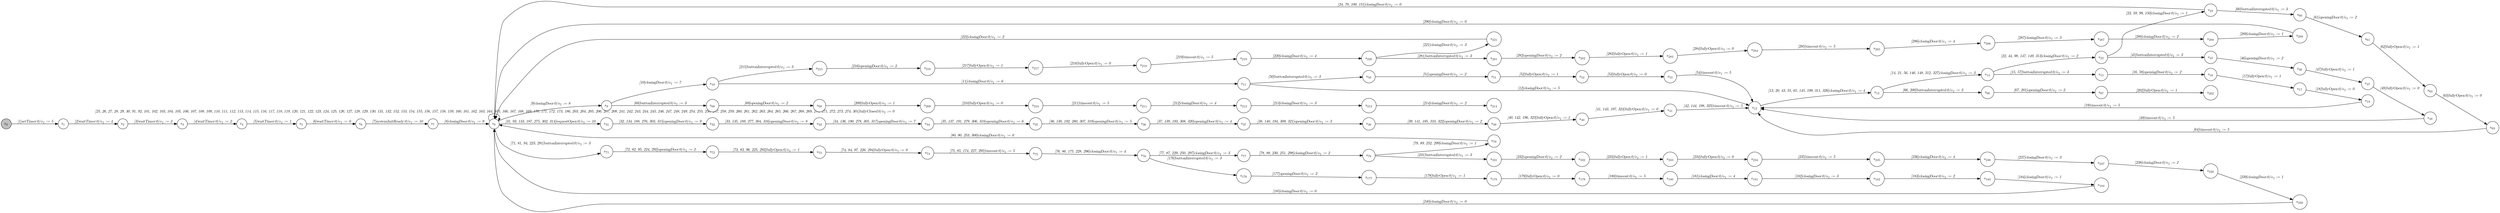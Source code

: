 digraph EFSM{
  graph [rankdir="LR", fontname="Latin Modern Math"];
  node [color="black", fillcolor="white", shape="circle", style="filled", fontname="Latin Modern Math"];
  edge [fontname="Latin Modern Math"];

  s0[fillcolor="gray", label=<s<sub>0</sub>>];
  s1[label=<s<sub>1</sub>>];
  s2[label=<s<sub>2</sub>>];
  s3[label=<s<sub>3</sub>>];
  s4[label=<s<sub>4</sub>>];
  s5[label=<s<sub>5</sub>>];
  s6[label=<s<sub>6</sub>>];
  s7[label=<s<sub>7</sub>>];
  s8[label=<s<sub>8</sub>>];
  s9[label=<s<sub>9</sub>>];
  s10[label=<s<sub>10</sub>>];
  s11[label=<s<sub>11</sub>>];
  s12[label=<s<sub>12</sub>>];
  s13[label=<s<sub>13</sub>>];
  s14[label=<s<sub>14</sub>>];
  s15[label=<s<sub>15</sub>>];
  s16[label=<s<sub>16</sub>>];
  s17[label=<s<sub>17</sub>>];
  s18[label=<s<sub>18</sub>>];
  s22[label=<s<sub>22</sub>>];
  s23[label=<s<sub>23</sub>>];
  s31[label=<s<sub>31</sub>>];
  s32[label=<s<sub>32</sub>>];
  s33[label=<s<sub>33</sub>>];
  s34[label=<s<sub>34</sub>>];
  s35[label=<s<sub>35</sub>>];
  s36[label=<s<sub>36</sub>>];
  s37[label=<s<sub>37</sub>>];
  s38[label=<s<sub>38</sub>>];
  s39[label=<s<sub>39</sub>>];
  s40[label=<s<sub>40</sub>>];
  s41[label=<s<sub>41</sub>>];
  s45[label=<s<sub>45</sub>>];
  s46[label=<s<sub>46</sub>>];
  s47[label=<s<sub>47</sub>>];
  s48[label=<s<sub>48</sub>>];
  s50[label=<s<sub>50</sub>>];
  s51[label=<s<sub>51</sub>>];
  s52[label=<s<sub>52</sub>>];
  s53[label=<s<sub>53</sub>>];
  s60[label=<s<sub>60</sub>>];
  s61[label=<s<sub>61</sub>>];
  s62[label=<s<sub>62</sub>>];
  s63[label=<s<sub>63</sub>>];
  s66[label=<s<sub>66</sub>>];
  s67[label=<s<sub>67</sub>>];
  s68[label=<s<sub>68</sub>>];
  s69[label=<s<sub>69</sub>>];
  s71[label=<s<sub>71</sub>>];
  s72[label=<s<sub>72</sub>>];
  s73[label=<s<sub>73</sub>>];
  s74[label=<s<sub>74</sub>>];
  s75[label=<s<sub>75</sub>>];
  s76[label=<s<sub>76</sub>>];
  s77[label=<s<sub>77</sub>>];
  s78[label=<s<sub>78</sub>>];
  s79[label=<s<sub>79</sub>>];
  s176[label=<s<sub>176</sub>>];
  s177[label=<s<sub>177</sub>>];
  s178[label=<s<sub>178</sub>>];
  s179[label=<s<sub>179</sub>>];
  s180[label=<s<sub>180</sub>>];
  s181[label=<s<sub>181</sub>>];
  s182[label=<s<sub>182</sub>>];
  s183[label=<s<sub>183</sub>>];
  s184[label=<s<sub>184</sub>>];
  s202[label=<s<sub>202</sub>>];
  s209[label=<s<sub>209</sub>>];
  s210[label=<s<sub>210</sub>>];
  s211[label=<s<sub>211</sub>>];
  s212[label=<s<sub>212</sub>>];
  s213[label=<s<sub>213</sub>>];
  s214[label=<s<sub>214</sub>>];
  s215[label=<s<sub>215</sub>>];
  s216[label=<s<sub>216</sub>>];
  s217[label=<s<sub>217</sub>>];
  s218[label=<s<sub>218</sub>>];
  s219[label=<s<sub>219</sub>>];
  s220[label=<s<sub>220</sub>>];
  s221[label=<s<sub>221</sub>>];
  s231[label=<s<sub>231</sub>>];
  s232[label=<s<sub>232</sub>>];
  s233[label=<s<sub>233</sub>>];
  s234[label=<s<sub>234</sub>>];
  s235[label=<s<sub>235</sub>>];
  s236[label=<s<sub>236</sub>>];
  s237[label=<s<sub>237</sub>>];
  s238[label=<s<sub>238</sub>>];
  s239[label=<s<sub>239</sub>>];
  s281[label=<s<sub>281</sub>>];
  s282[label=<s<sub>282</sub>>];
  s283[label=<s<sub>283</sub>>];
  s284[label=<s<sub>284</sub>>];
  s285[label=<s<sub>285</sub>>];
  s286[label=<s<sub>286</sub>>];
  s287[label=<s<sub>287</sub>>];
  s288[label=<s<sub>288</sub>>];
  s289[label=<s<sub>289</sub>>];

  s0->s1[label=<<i> [1]setTimer:0/o<sub>1</sub> := 5</i>>];
  s1->s2[label=<<i> [2]waitTimer:0/o<sub>1</sub> := 4</i>>];
  s2->s3[label=<<i> [3]waitTimer:0/o<sub>1</sub> := 3</i>>];
  s3->s4[label=<<i> [4]waitTimer:0/o<sub>1</sub> := 2</i>>];
  s4->s5[label=<<i> [5]waitTimer:0/o<sub>1</sub> := 1</i>>];
  s5->s6[label=<<i> [6]waitTimer:0/o<sub>1</sub> := 0</i>>];
  s6->s7[label=<<i> [7]systemInitReady:0/o<sub>1</sub> := 10</i>>];
  s7->s8[label=<<i> [8]closingDoor:0/o<sub>1</sub> := 9</i>>];
  s8->s9[label=<<i> [9]closingDoor:0/o<sub>1</sub> := 8</i>>];
  s9->s10[label=<<i> [10]closingDoor:0/o<sub>1</sub> := 7</i>>];
  s10->s11[label=<<i> [11]closingDoor:0/o<sub>1</sub> := 6</i>>];
  s11->s12[label=<<i> [12]closingDoor:0/o<sub>1</sub> := 5</i>>];
  s14->s15[label=<<i> [15, 57]buttonInterrupted:0/o<sub>1</sub> := 3</i>>];
  s15->s16[label=<<i> [16, 58]openingDoor:0/o<sub>1</sub> := 2</i>>];
  s16->s17[label=<<i> [17]fullyOpen:0/o<sub>1</sub> := 1</i>>];
  s17->s18[label=<<i> [18]fullyOpen:0/o<sub>1</sub> := 0</i>>];
  s18->s12[label=<<i> [19]timeout:0/o<sub>1</sub> := 5</i>>];
  s22->s45[label=<<i> [45]buttonInterrupted:0/o<sub>1</sub> := 3</i>>];
  s45->s46[label=<<i> [46]openingDoor:0/o<sub>1</sub> := 2</i>>];
  s46->s47[label=<<i> [47]fullyOpen:0/o<sub>1</sub> := 1</i>>];
  s47->s48[label=<<i> [48]fullyOpen:0/o<sub>1</sub> := 0</i>>];
  s48->s12[label=<<i> [49]timeout:0/o<sub>1</sub> := 5</i>>];
  s11->s50[label=<<i> [50]buttonInterrupted:0/o<sub>1</sub> := 3</i>>];
  s50->s51[label=<<i> [51]openingDoor:0/o<sub>1</sub> := 2</i>>];
  s51->s52[label=<<i> [52]fullyOpen:0/o<sub>1</sub> := 1</i>>];
  s52->s53[label=<<i> [53]fullyOpen:0/o<sub>1</sub> := 0</i>>];
  s53->s12[label=<<i> [54]timeout:0/o<sub>1</sub> := 5</i>>];
  s12->s13[label=<<i> [13, 20, 43, 55, 65, 145, 199, 311, 326]closingDoor:0/o<sub>1</sub> := 4</i>>];
  s13->s14[label=<<i> [14, 21, 56, 146, 148, 312, 327]closingDoor:0/o<sub>1</sub> := 3</i>>];
  s23->s60[label=<<i> [60]buttonInterrupted:0/o<sub>1</sub> := 3</i>>];
  s60->s61[label=<<i> [61]openingDoor:0/o<sub>1</sub> := 2</i>>];
  s61->s62[label=<<i> [62]fullyOpen:0/o<sub>1</sub> := 1</i>>];
  s62->s63[label=<<i> [63]fullyOpen:0/o<sub>1</sub> := 0</i>>];
  s63->s12[label=<<i> [64]timeout:0/o<sub>1</sub> := 5</i>>];
  s13->s66[label=<<i> [66, 200]buttonInterrupted:0/o<sub>1</sub> := 3</i>>];
  s66->s67[label=<<i> [67, 201]openingDoor:0/o<sub>1</sub> := 2</i>>];
  s9->s68[label=<<i> [68]buttonInterrupted:0/o<sub>1</sub> := 3</i>>];
  s68->s69[label=<<i> [69]openingDoor:0/o<sub>1</sub> := 2</i>>];
  s78->s79[label=<<i> [79, 89, 252, 299]closingDoor:0/o<sub>1</sub> := 1</i>>];
  s79->s8[label=<<i> [80, 90, 253, 300]closingDoor:0/o<sub>1</sub> := 0</i>>];
  s14->s22[label=<<i> [22, 44, 98, 147, 149, 313]closingDoor:0/o<sub>1</sub> := 2</i>>];
  s22->s23[label=<<i> [23, 59, 99, 150]closingDoor:0/o<sub>1</sub> := 1</i>>];
  s23->s8[label=<<i> [24, 70, 100, 151]closingDoor:0/o<sub>1</sub> := 0</i>>];
  s76->s176[label=<<i> [176]buttonInterrupted:0/o<sub>1</sub> := 3</i>>];
  s176->s177[label=<<i> [177]openingDoor:0/o<sub>1</sub> := 2</i>>];
  s177->s178[label=<<i> [178]fullyOpen:0/o<sub>1</sub> := 1</i>>];
  s178->s179[label=<<i> [179]fullyOpen:0/o<sub>1</sub> := 0</i>>];
  s179->s180[label=<<i> [180]timeout:0/o<sub>1</sub> := 5</i>>];
  s180->s181[label=<<i> [181]closingDoor:0/o<sub>1</sub> := 4</i>>];
  s181->s182[label=<<i> [182]closingDoor:0/o<sub>1</sub> := 3</i>>];
  s182->s183[label=<<i> [183]closingDoor:0/o<sub>1</sub> := 2</i>>];
  s183->s184[label=<<i> [184]closingDoor:0/o<sub>1</sub> := 1</i>>];
  s184->s8[label=<<i> [185]closingDoor:0/o<sub>1</sub> := 0</i>>];
  s8->s31[label=<<i> [31, 93, 133, 187, 275, 302, 314]requestOpen:0/o<sub>1</sub> := 10</i>>];
  s31->s32[label=<<i> [32, 134, 188, 276, 303, 315]openingDoor:0/o<sub>1</sub> := 9</i>>];
  s32->s33[label=<<i> [33, 135, 189, 277, 304, 316]openingDoor:0/o<sub>1</sub> := 8</i>>];
  s33->s34[label=<<i> [34, 136, 190, 278, 305, 317]openingDoor:0/o<sub>1</sub> := 7</i>>];
  s34->s35[label=<<i> [35, 137, 191, 279, 306, 318]openingDoor:0/o<sub>1</sub> := 6</i>>];
  s35->s36[label=<<i> [36, 138, 192, 280, 307, 319]openingDoor:0/o<sub>1</sub> := 5</i>>];
  s36->s37[label=<<i> [37, 139, 193, 308, 320]openingDoor:0/o<sub>1</sub> := 4</i>>];
  s37->s38[label=<<i> [38, 140, 194, 309, 321]openingDoor:0/o<sub>1</sub> := 3</i>>];
  s38->s39[label=<<i> [39, 141, 195, 310, 322]openingDoor:0/o<sub>1</sub> := 2</i>>];
  s67->s202[label=<<i> [202]fullyOpen:0/o<sub>1</sub> := 1</i>>];
  s69->s209[label=<<i> [209]fullyOpen:0/o<sub>1</sub> := 1</i>>];
  s209->s210[label=<<i> [210]fullyOpen:0/o<sub>1</sub> := 0</i>>];
  s210->s211[label=<<i> [211]timeout:0/o<sub>1</sub> := 5</i>>];
  s211->s212[label=<<i> [212]closingDoor:0/o<sub>1</sub> := 4</i>>];
  s212->s213[label=<<i> [213]closingDoor:0/o<sub>1</sub> := 3</i>>];
  s213->s214[label=<<i> [214]closingDoor:0/o<sub>1</sub> := 2</i>>];
  s10->s215[label=<<i> [215]buttonInterrupted:0/o<sub>1</sub> := 3</i>>];
  s215->s216[label=<<i> [216]openingDoor:0/o<sub>1</sub> := 2</i>>];
  s216->s217[label=<<i> [217]fullyOpen:0/o<sub>1</sub> := 1</i>>];
  s217->s218[label=<<i> [218]fullyOpen:0/o<sub>1</sub> := 0</i>>];
  s218->s219[label=<<i> [219]timeout:0/o<sub>1</sub> := 5</i>>];
  s219->s220[label=<<i> [220]closingDoor:0/o<sub>1</sub> := 4</i>>];
  s220->s221[label=<<i> [221]closingDoor:0/o<sub>1</sub> := 3</i>>];
  s221->s8[label=<<i> [222]closingDoor:0/o<sub>1</sub> := 2</i>>];
  s8->s71[label=<<i> [71, 81, 94, 223, 291]buttonInterrupted:0/o<sub>1</sub> := 3</i>>];
  s71->s72[label=<<i> [72, 82, 95, 224, 292]openingDoor:0/o<sub>1</sub> := 2</i>>];
  s72->s73[label=<<i> [73, 83, 96, 225, 293]fullyOpen:0/o<sub>1</sub> := 1</i>>];
  s73->s74[label=<<i> [74, 84, 97, 226, 294]fullyOpen:0/o<sub>1</sub> := 0</i>>];
  s74->s75[label=<<i> [75, 85, 174, 227, 295]timeout:0/o<sub>1</sub> := 5</i>>];
  s75->s76[label=<<i> [76, 86, 175, 228, 296]closingDoor:0/o<sub>1</sub> := 4</i>>];
  s76->s77[label=<<i> [77, 87, 229, 250, 297]closingDoor:0/o<sub>1</sub> := 3</i>>];
  s77->s78[label=<<i> [78, 88, 230, 251, 298]closingDoor:0/o<sub>1</sub> := 2</i>>];
  s78->s231[label=<<i> [231]buttonInterrupted:0/o<sub>1</sub> := 3</i>>];
  s231->s232[label=<<i> [232]openingDoor:0/o<sub>1</sub> := 2</i>>];
  s232->s233[label=<<i> [233]fullyOpen:0/o<sub>1</sub> := 1</i>>];
  s233->s234[label=<<i> [234]fullyOpen:0/o<sub>1</sub> := 0</i>>];
  s234->s235[label=<<i> [235]timeout:0/o<sub>1</sub> := 5</i>>];
  s235->s236[label=<<i> [236]closingDoor:0/o<sub>1</sub> := 4</i>>];
  s236->s237[label=<<i> [237]closingDoor:0/o<sub>1</sub> := 3</i>>];
  s237->s238[label=<<i> [238]closingDoor:0/o<sub>1</sub> := 2</i>>];
  s238->s239[label=<<i> [239]closingDoor:0/o<sub>1</sub> := 1</i>>];
  s239->s8[label=<<i> [240]closingDoor:0/o<sub>1</sub> := 0</i>>];
  s8->s8[label=<<i> [25, 26, 27, 28, 29, 30, 91, 92, 101, 102, 103, 104, 105, 106, 107, 108, 109, 110, 111, 112, 113, 114, 115, 116, 117, 118, 119, 120, 121, 122, 123, 124, 125, 126, 127, 128, 129, 130, 131, 132, 152, 153, 154, 155, 156, 157, 158, 159, 160, 161, 162, 163, 164, 165, 166, 167, 168, 169, 170, 171, 172, 173, 186, 203, 204, 205, 206, 207, 208, 241, 242, 243, 244, 245, 246, 247, 248, 249, 254, 255, 256, 257, 258, 259, 260, 261, 262, 263, 264, 265, 266, 267, 268, 269, 270, 271, 272, 273, 274, 301]fullyClosed:0/o<sub>1</sub> := 0</i>>];
  s220->s281[label=<<i> [281]buttonInterrupted:0/o<sub>1</sub> := 3</i>>];
  s281->s282[label=<<i> [282]openingDoor:0/o<sub>1</sub> := 2</i>>];
  s282->s283[label=<<i> [283]fullyOpen:0/o<sub>1</sub> := 1</i>>];
  s283->s284[label=<<i> [284]fullyOpen:0/o<sub>1</sub> := 0</i>>];
  s284->s285[label=<<i> [285]timeout:0/o<sub>1</sub> := 5</i>>];
  s285->s286[label=<<i> [286]closingDoor:0/o<sub>1</sub> := 4</i>>];
  s286->s287[label=<<i> [287]closingDoor:0/o<sub>1</sub> := 3</i>>];
  s287->s288[label=<<i> [288]closingDoor:0/o<sub>1</sub> := 2</i>>];
  s288->s289[label=<<i> [289]closingDoor:0/o<sub>1</sub> := 1</i>>];
  s289->s8[label=<<i> [290]closingDoor:0/o<sub>1</sub> := 0</i>>];
  s39->s40[label=<<i> [40, 142, 196, 323]fullyOpen:0/o<sub>1</sub> := 1</i>>];
  s40->s41[label=<<i> [41, 143, 197, 324]fullyOpen:0/o<sub>1</sub> := 0</i>>];
  s41->s12[label=<<i> [42, 144, 198, 325]timeout:0/o<sub>1</sub> := 5</i>>];
}